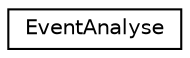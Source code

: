 digraph "Graphical Class Hierarchy"
{
 // LATEX_PDF_SIZE
  edge [fontname="Helvetica",fontsize="10",labelfontname="Helvetica",labelfontsize="10"];
  node [fontname="Helvetica",fontsize="10",shape=record];
  rankdir="LR";
  Node0 [label="EventAnalyse",height=0.2,width=0.4,color="black", fillcolor="white", style="filled",URL="$class_event_analyse.html",tooltip=" "];
}
